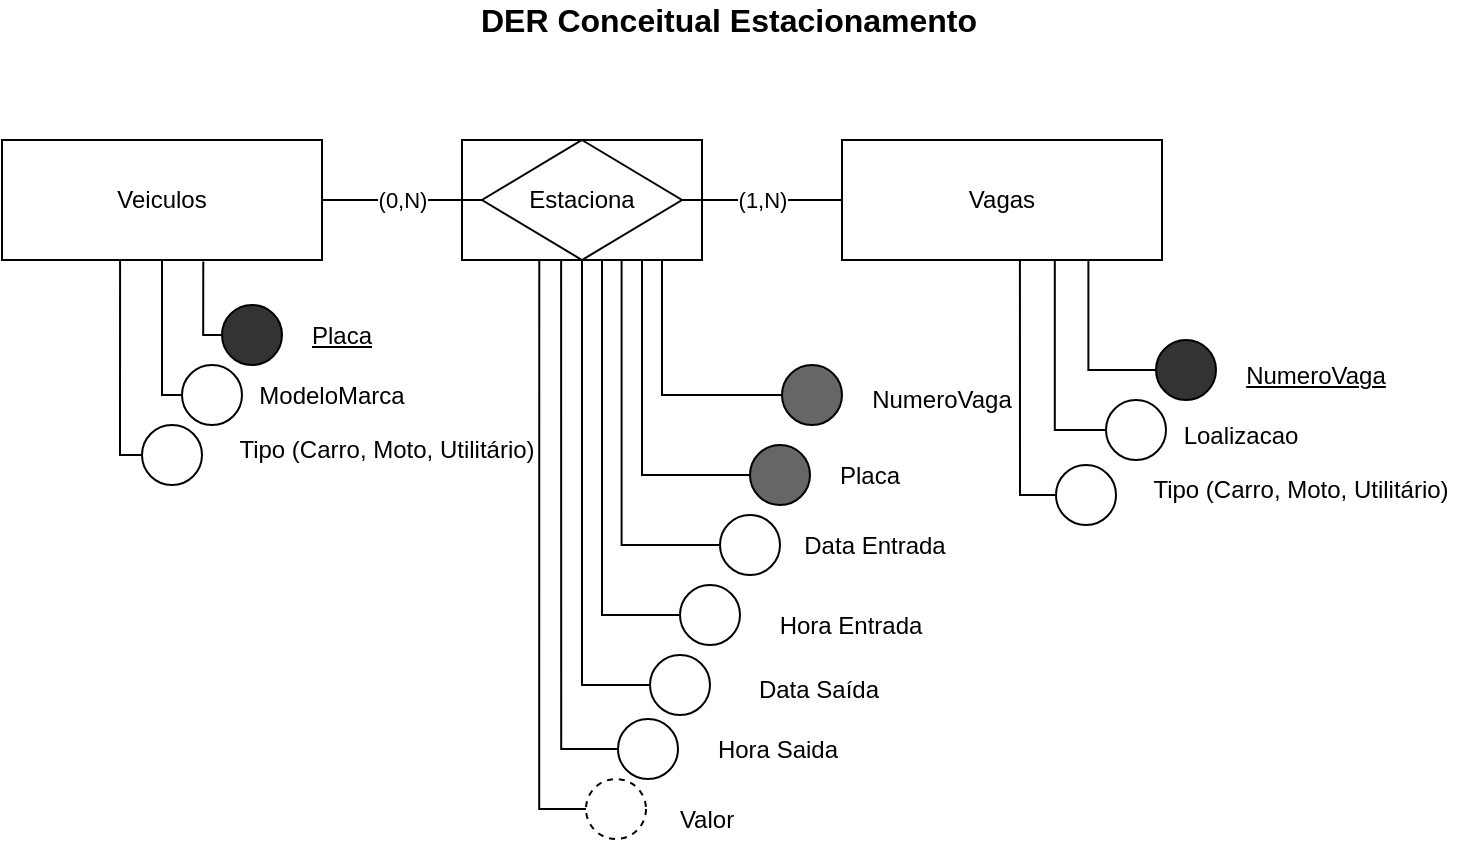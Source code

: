 <mxfile version="13.5.9" type="device"><diagram id="4kRqqAQbo0dSvRVCi2Rz" name="Page-1"><mxGraphModel dx="1021" dy="472" grid="1" gridSize="10" guides="1" tooltips="1" connect="1" arrows="1" fold="1" page="1" pageScale="1" pageWidth="827" pageHeight="1169" math="0" shadow="0"><root><mxCell id="0"/><mxCell id="1" parent="0"/><mxCell id="PEbKBC1Y55KSiQhpMp2U-41" value="" style="rounded=0;whiteSpace=wrap;html=1;" vertex="1" parent="1"><mxGeometry x="280" y="110" width="120" height="60" as="geometry"/></mxCell><mxCell id="PEbKBC1Y55KSiQhpMp2U-3" value="Veiculos" style="rounded=0;whiteSpace=wrap;html=1;" vertex="1" parent="1"><mxGeometry x="50" y="110" width="160" height="60" as="geometry"/></mxCell><mxCell id="PEbKBC1Y55KSiQhpMp2U-49" style="edgeStyle=orthogonalEdgeStyle;rounded=0;orthogonalLoop=1;jettySize=auto;html=1;exitX=0;exitY=0.5;exitDx=0;exitDy=0;entryX=0.629;entryY=1.012;entryDx=0;entryDy=0;entryPerimeter=0;endArrow=none;endFill=0;" edge="1" parent="1" source="PEbKBC1Y55KSiQhpMp2U-4" target="PEbKBC1Y55KSiQhpMp2U-3"><mxGeometry relative="1" as="geometry"/></mxCell><mxCell id="PEbKBC1Y55KSiQhpMp2U-4" value="" style="ellipse;whiteSpace=wrap;html=1;aspect=fixed;fillColor=#333333;" vertex="1" parent="1"><mxGeometry x="160" y="192.5" width="30" height="30" as="geometry"/></mxCell><mxCell id="PEbKBC1Y55KSiQhpMp2U-5" value="Placa" style="text;html=1;strokeColor=none;fillColor=none;align=center;verticalAlign=middle;whiteSpace=wrap;rounded=0;fontStyle=4" vertex="1" parent="1"><mxGeometry x="200" y="197.5" width="40" height="20" as="geometry"/></mxCell><mxCell id="PEbKBC1Y55KSiQhpMp2U-50" style="edgeStyle=orthogonalEdgeStyle;rounded=0;orthogonalLoop=1;jettySize=auto;html=1;exitX=0;exitY=0.5;exitDx=0;exitDy=0;entryX=0.5;entryY=1;entryDx=0;entryDy=0;endArrow=none;endFill=0;" edge="1" parent="1" source="PEbKBC1Y55KSiQhpMp2U-7" target="PEbKBC1Y55KSiQhpMp2U-3"><mxGeometry relative="1" as="geometry"><Array as="points"><mxPoint x="130" y="238"/></Array></mxGeometry></mxCell><mxCell id="PEbKBC1Y55KSiQhpMp2U-7" value="" style="ellipse;whiteSpace=wrap;html=1;aspect=fixed;" vertex="1" parent="1"><mxGeometry x="140" y="222.5" width="30" height="30" as="geometry"/></mxCell><mxCell id="PEbKBC1Y55KSiQhpMp2U-8" value="ModeloMarca" style="text;html=1;strokeColor=none;fillColor=none;align=center;verticalAlign=middle;whiteSpace=wrap;rounded=0;" vertex="1" parent="1"><mxGeometry x="185" y="227.5" width="60" height="20" as="geometry"/></mxCell><mxCell id="PEbKBC1Y55KSiQhpMp2U-44" style="edgeStyle=orthogonalEdgeStyle;rounded=0;orthogonalLoop=1;jettySize=auto;html=1;exitX=0;exitY=0.5;exitDx=0;exitDy=0;endArrow=none;endFill=0;entryX=0.665;entryY=0.993;entryDx=0;entryDy=0;entryPerimeter=0;" edge="1" parent="1" source="PEbKBC1Y55KSiQhpMp2U-11" target="PEbKBC1Y55KSiQhpMp2U-41"><mxGeometry relative="1" as="geometry"><mxPoint x="370" y="171" as="targetPoint"/><Array as="points"><mxPoint x="360" y="312"/></Array></mxGeometry></mxCell><mxCell id="PEbKBC1Y55KSiQhpMp2U-11" value="" style="ellipse;whiteSpace=wrap;html=1;aspect=fixed;" vertex="1" parent="1"><mxGeometry x="409" y="297.5" width="30" height="30" as="geometry"/></mxCell><mxCell id="PEbKBC1Y55KSiQhpMp2U-12" value="Data Entrada" style="text;html=1;strokeColor=none;fillColor=none;align=center;verticalAlign=middle;whiteSpace=wrap;rounded=0;" vertex="1" parent="1"><mxGeometry x="449" y="302.5" width="75" height="20" as="geometry"/></mxCell><mxCell id="PEbKBC1Y55KSiQhpMp2U-45" style="edgeStyle=orthogonalEdgeStyle;rounded=0;orthogonalLoop=1;jettySize=auto;html=1;exitX=0;exitY=0.5;exitDx=0;exitDy=0;endArrow=none;endFill=0;" edge="1" parent="1" source="PEbKBC1Y55KSiQhpMp2U-13"><mxGeometry relative="1" as="geometry"><mxPoint x="346" y="170" as="targetPoint"/><Array as="points"><mxPoint x="350" y="348"/><mxPoint x="350" y="170"/></Array></mxGeometry></mxCell><mxCell id="PEbKBC1Y55KSiQhpMp2U-13" value="" style="ellipse;whiteSpace=wrap;html=1;aspect=fixed;" vertex="1" parent="1"><mxGeometry x="389" y="332.5" width="30" height="30" as="geometry"/></mxCell><mxCell id="PEbKBC1Y55KSiQhpMp2U-14" value="Hora Entrada" style="text;html=1;strokeColor=none;fillColor=none;align=center;verticalAlign=middle;whiteSpace=wrap;rounded=0;" vertex="1" parent="1"><mxGeometry x="424" y="342.5" width="101" height="20" as="geometry"/></mxCell><mxCell id="PEbKBC1Y55KSiQhpMp2U-46" style="edgeStyle=orthogonalEdgeStyle;rounded=0;orthogonalLoop=1;jettySize=auto;html=1;exitX=0;exitY=0.5;exitDx=0;exitDy=0;endArrow=none;endFill=0;entryX=0.5;entryY=1;entryDx=0;entryDy=0;" edge="1" parent="1" source="PEbKBC1Y55KSiQhpMp2U-15" target="PEbKBC1Y55KSiQhpMp2U-29"><mxGeometry relative="1" as="geometry"><mxPoint x="360" y="180" as="targetPoint"/><Array as="points"><mxPoint x="340" y="383"/></Array></mxGeometry></mxCell><mxCell id="PEbKBC1Y55KSiQhpMp2U-15" value="" style="ellipse;whiteSpace=wrap;html=1;aspect=fixed;" vertex="1" parent="1"><mxGeometry x="374" y="367.5" width="30" height="30" as="geometry"/></mxCell><mxCell id="PEbKBC1Y55KSiQhpMp2U-16" value="Data Saída" style="text;html=1;strokeColor=none;fillColor=none;align=center;verticalAlign=middle;whiteSpace=wrap;rounded=0;" vertex="1" parent="1"><mxGeometry x="419" y="377.5" width="79" height="15" as="geometry"/></mxCell><mxCell id="PEbKBC1Y55KSiQhpMp2U-17" value="Vagas" style="rounded=0;whiteSpace=wrap;html=1;" vertex="1" parent="1"><mxGeometry x="470" y="110" width="160" height="60" as="geometry"/></mxCell><mxCell id="PEbKBC1Y55KSiQhpMp2U-52" style="edgeStyle=orthogonalEdgeStyle;rounded=0;orthogonalLoop=1;jettySize=auto;html=1;exitX=0;exitY=0.5;exitDx=0;exitDy=0;endArrow=none;endFill=0;entryX=0.77;entryY=1.004;entryDx=0;entryDy=0;entryPerimeter=0;" edge="1" parent="1" source="PEbKBC1Y55KSiQhpMp2U-19" target="PEbKBC1Y55KSiQhpMp2U-17"><mxGeometry relative="1" as="geometry"><mxPoint x="594" y="180" as="targetPoint"/></mxGeometry></mxCell><mxCell id="PEbKBC1Y55KSiQhpMp2U-19" value="" style="ellipse;whiteSpace=wrap;html=1;aspect=fixed;fillColor=#333333;" vertex="1" parent="1"><mxGeometry x="627" y="210" width="30" height="30" as="geometry"/></mxCell><mxCell id="PEbKBC1Y55KSiQhpMp2U-20" value="NumeroVaga" style="text;html=1;strokeColor=none;fillColor=none;align=center;verticalAlign=middle;whiteSpace=wrap;rounded=0;fontStyle=4" vertex="1" parent="1"><mxGeometry x="667" y="215" width="80" height="25" as="geometry"/></mxCell><mxCell id="PEbKBC1Y55KSiQhpMp2U-53" style="edgeStyle=orthogonalEdgeStyle;rounded=0;orthogonalLoop=1;jettySize=auto;html=1;exitX=0;exitY=0.5;exitDx=0;exitDy=0;entryX=0.665;entryY=1.007;entryDx=0;entryDy=0;entryPerimeter=0;endArrow=none;endFill=0;" edge="1" parent="1" source="PEbKBC1Y55KSiQhpMp2U-21" target="PEbKBC1Y55KSiQhpMp2U-17"><mxGeometry relative="1" as="geometry"/></mxCell><mxCell id="PEbKBC1Y55KSiQhpMp2U-21" value="" style="ellipse;whiteSpace=wrap;html=1;aspect=fixed;" vertex="1" parent="1"><mxGeometry x="602" y="240" width="30" height="30" as="geometry"/></mxCell><mxCell id="PEbKBC1Y55KSiQhpMp2U-22" value="Loalizacao" style="text;html=1;strokeColor=none;fillColor=none;align=center;verticalAlign=middle;whiteSpace=wrap;rounded=0;" vertex="1" parent="1"><mxGeometry x="642" y="245" width="55" height="25" as="geometry"/></mxCell><mxCell id="PEbKBC1Y55KSiQhpMp2U-47" style="edgeStyle=orthogonalEdgeStyle;rounded=0;orthogonalLoop=1;jettySize=auto;html=1;exitX=0;exitY=0.5;exitDx=0;exitDy=0;entryX=0.413;entryY=1;entryDx=0;entryDy=0;endArrow=none;endFill=0;entryPerimeter=0;" edge="1" parent="1" source="PEbKBC1Y55KSiQhpMp2U-25" target="PEbKBC1Y55KSiQhpMp2U-41"><mxGeometry relative="1" as="geometry"/></mxCell><mxCell id="PEbKBC1Y55KSiQhpMp2U-25" value="" style="ellipse;whiteSpace=wrap;html=1;aspect=fixed;" vertex="1" parent="1"><mxGeometry x="358" y="399.5" width="30" height="30" as="geometry"/></mxCell><mxCell id="PEbKBC1Y55KSiQhpMp2U-26" value="Hora Saida" style="text;html=1;strokeColor=none;fillColor=none;align=center;verticalAlign=middle;whiteSpace=wrap;rounded=0;" vertex="1" parent="1"><mxGeometry x="398" y="404.5" width="80" height="20" as="geometry"/></mxCell><mxCell id="PEbKBC1Y55KSiQhpMp2U-48" style="edgeStyle=orthogonalEdgeStyle;rounded=0;orthogonalLoop=1;jettySize=auto;html=1;exitX=0;exitY=0.5;exitDx=0;exitDy=0;entryX=0.322;entryY=0.994;entryDx=0;entryDy=0;entryPerimeter=0;endArrow=none;endFill=0;" edge="1" parent="1" source="PEbKBC1Y55KSiQhpMp2U-27" target="PEbKBC1Y55KSiQhpMp2U-41"><mxGeometry relative="1" as="geometry"/></mxCell><mxCell id="PEbKBC1Y55KSiQhpMp2U-27" value="" style="ellipse;whiteSpace=wrap;html=1;aspect=fixed;dashed=1;" vertex="1" parent="1"><mxGeometry x="342" y="429.5" width="30" height="30" as="geometry"/></mxCell><mxCell id="PEbKBC1Y55KSiQhpMp2U-28" value="Valor" style="text;html=1;strokeColor=none;fillColor=none;align=center;verticalAlign=middle;whiteSpace=wrap;rounded=0;" vertex="1" parent="1"><mxGeometry x="374.5" y="439.5" width="55" height="20" as="geometry"/></mxCell><mxCell id="PEbKBC1Y55KSiQhpMp2U-39" value="(0,N)" style="edgeStyle=orthogonalEdgeStyle;rounded=0;orthogonalLoop=1;jettySize=auto;html=1;exitX=0;exitY=0.5;exitDx=0;exitDy=0;endArrow=none;endFill=0;" edge="1" parent="1" source="PEbKBC1Y55KSiQhpMp2U-29" target="PEbKBC1Y55KSiQhpMp2U-3"><mxGeometry relative="1" as="geometry"/></mxCell><mxCell id="PEbKBC1Y55KSiQhpMp2U-40" value="(1,N)" style="edgeStyle=orthogonalEdgeStyle;rounded=0;orthogonalLoop=1;jettySize=auto;html=1;exitX=1;exitY=0.5;exitDx=0;exitDy=0;entryX=0;entryY=0.5;entryDx=0;entryDy=0;endArrow=none;endFill=0;" edge="1" parent="1" source="PEbKBC1Y55KSiQhpMp2U-29" target="PEbKBC1Y55KSiQhpMp2U-17"><mxGeometry relative="1" as="geometry"/></mxCell><mxCell id="PEbKBC1Y55KSiQhpMp2U-29" value="Estaciona" style="rhombus;whiteSpace=wrap;html=1;fillColor=#FFFFFF;" vertex="1" parent="1"><mxGeometry x="290" y="110" width="100" height="60" as="geometry"/></mxCell><mxCell id="PEbKBC1Y55KSiQhpMp2U-51" style="edgeStyle=orthogonalEdgeStyle;rounded=0;orthogonalLoop=1;jettySize=auto;html=1;exitX=0;exitY=0.5;exitDx=0;exitDy=0;entryX=0.369;entryY=0.999;entryDx=0;entryDy=0;entryPerimeter=0;endArrow=none;endFill=0;" edge="1" parent="1" source="PEbKBC1Y55KSiQhpMp2U-30" target="PEbKBC1Y55KSiQhpMp2U-3"><mxGeometry relative="1" as="geometry"><Array as="points"><mxPoint x="109" y="267"/></Array></mxGeometry></mxCell><mxCell id="PEbKBC1Y55KSiQhpMp2U-30" value="" style="ellipse;whiteSpace=wrap;html=1;aspect=fixed;" vertex="1" parent="1"><mxGeometry x="120" y="252.5" width="30" height="30" as="geometry"/></mxCell><mxCell id="PEbKBC1Y55KSiQhpMp2U-31" value="Tipo (Carro, Moto, Utilitário)" style="text;html=1;strokeColor=none;fillColor=none;align=center;verticalAlign=middle;whiteSpace=wrap;rounded=0;" vertex="1" parent="1"><mxGeometry x="165" y="257.5" width="155" height="15" as="geometry"/></mxCell><mxCell id="PEbKBC1Y55KSiQhpMp2U-43" style="edgeStyle=orthogonalEdgeStyle;rounded=0;orthogonalLoop=1;jettySize=auto;html=1;exitX=0;exitY=0.5;exitDx=0;exitDy=0;endArrow=none;endFill=0;entryX=0.75;entryY=1;entryDx=0;entryDy=0;" edge="1" parent="1" source="PEbKBC1Y55KSiQhpMp2U-32" target="PEbKBC1Y55KSiQhpMp2U-41"><mxGeometry relative="1" as="geometry"><mxPoint x="370" y="170" as="targetPoint"/><Array as="points"><mxPoint x="370" y="278"/></Array></mxGeometry></mxCell><mxCell id="PEbKBC1Y55KSiQhpMp2U-32" value="" style="ellipse;whiteSpace=wrap;html=1;aspect=fixed;fillColor=#666666;" vertex="1" parent="1"><mxGeometry x="424" y="262.5" width="30" height="30" as="geometry"/></mxCell><mxCell id="PEbKBC1Y55KSiQhpMp2U-33" value="Placa" style="text;html=1;strokeColor=none;fillColor=none;align=center;verticalAlign=middle;whiteSpace=wrap;rounded=0;" vertex="1" parent="1"><mxGeometry x="464" y="267.5" width="40" height="20" as="geometry"/></mxCell><mxCell id="PEbKBC1Y55KSiQhpMp2U-42" style="edgeStyle=orthogonalEdgeStyle;rounded=0;orthogonalLoop=1;jettySize=auto;html=1;exitX=0;exitY=0.5;exitDx=0;exitDy=0;endArrow=none;endFill=0;" edge="1" parent="1" source="PEbKBC1Y55KSiQhpMp2U-34"><mxGeometry relative="1" as="geometry"><mxPoint x="379" y="170" as="targetPoint"/><Array as="points"><mxPoint x="380" y="238"/><mxPoint x="380" y="170"/></Array></mxGeometry></mxCell><mxCell id="PEbKBC1Y55KSiQhpMp2U-34" value="" style="ellipse;whiteSpace=wrap;html=1;aspect=fixed;fillColor=#666666;" vertex="1" parent="1"><mxGeometry x="440" y="222.5" width="30" height="30" as="geometry"/></mxCell><mxCell id="PEbKBC1Y55KSiQhpMp2U-35" value="NumeroVaga" style="text;html=1;strokeColor=none;fillColor=none;align=center;verticalAlign=middle;whiteSpace=wrap;rounded=0;" vertex="1" parent="1"><mxGeometry x="480" y="227.5" width="80" height="25" as="geometry"/></mxCell><mxCell id="PEbKBC1Y55KSiQhpMp2U-54" style="edgeStyle=orthogonalEdgeStyle;rounded=0;orthogonalLoop=1;jettySize=auto;html=1;exitX=0;exitY=0.5;exitDx=0;exitDy=0;entryX=0.556;entryY=1;entryDx=0;entryDy=0;entryPerimeter=0;endArrow=none;endFill=0;" edge="1" parent="1" source="PEbKBC1Y55KSiQhpMp2U-37" target="PEbKBC1Y55KSiQhpMp2U-17"><mxGeometry relative="1" as="geometry"><Array as="points"><mxPoint x="559" y="288"/></Array></mxGeometry></mxCell><mxCell id="PEbKBC1Y55KSiQhpMp2U-37" value="" style="ellipse;whiteSpace=wrap;html=1;aspect=fixed;" vertex="1" parent="1"><mxGeometry x="577" y="272.5" width="30" height="30" as="geometry"/></mxCell><mxCell id="PEbKBC1Y55KSiQhpMp2U-38" value="Tipo (Carro, Moto, Utilitário)" style="text;html=1;strokeColor=none;fillColor=none;align=center;verticalAlign=middle;whiteSpace=wrap;rounded=0;" vertex="1" parent="1"><mxGeometry x="622" y="277.5" width="155" height="15" as="geometry"/></mxCell><mxCell id="PEbKBC1Y55KSiQhpMp2U-55" value="DER Conceitual Estacionamento" style="text;html=1;strokeColor=none;fillColor=none;align=center;verticalAlign=middle;whiteSpace=wrap;rounded=0;dashed=1;fontSize=16;fontStyle=1" vertex="1" parent="1"><mxGeometry x="246" y="40" width="335" height="20" as="geometry"/></mxCell></root></mxGraphModel></diagram></mxfile>